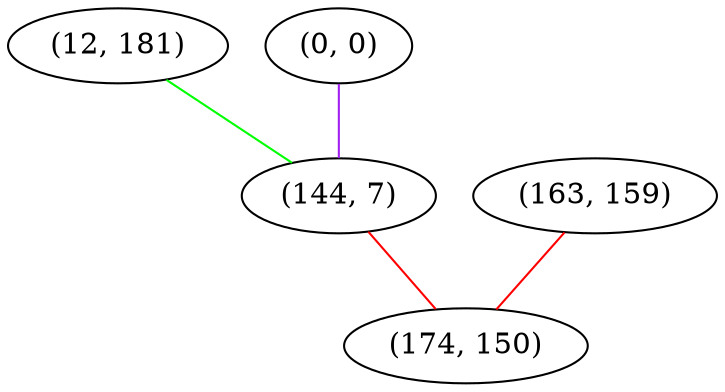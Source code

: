 graph "" {
"(12, 181)";
"(163, 159)";
"(0, 0)";
"(144, 7)";
"(174, 150)";
"(12, 181)" -- "(144, 7)"  [color=green, key=0, weight=2];
"(163, 159)" -- "(174, 150)"  [color=red, key=0, weight=1];
"(0, 0)" -- "(144, 7)"  [color=purple, key=0, weight=4];
"(144, 7)" -- "(174, 150)"  [color=red, key=0, weight=1];
}
